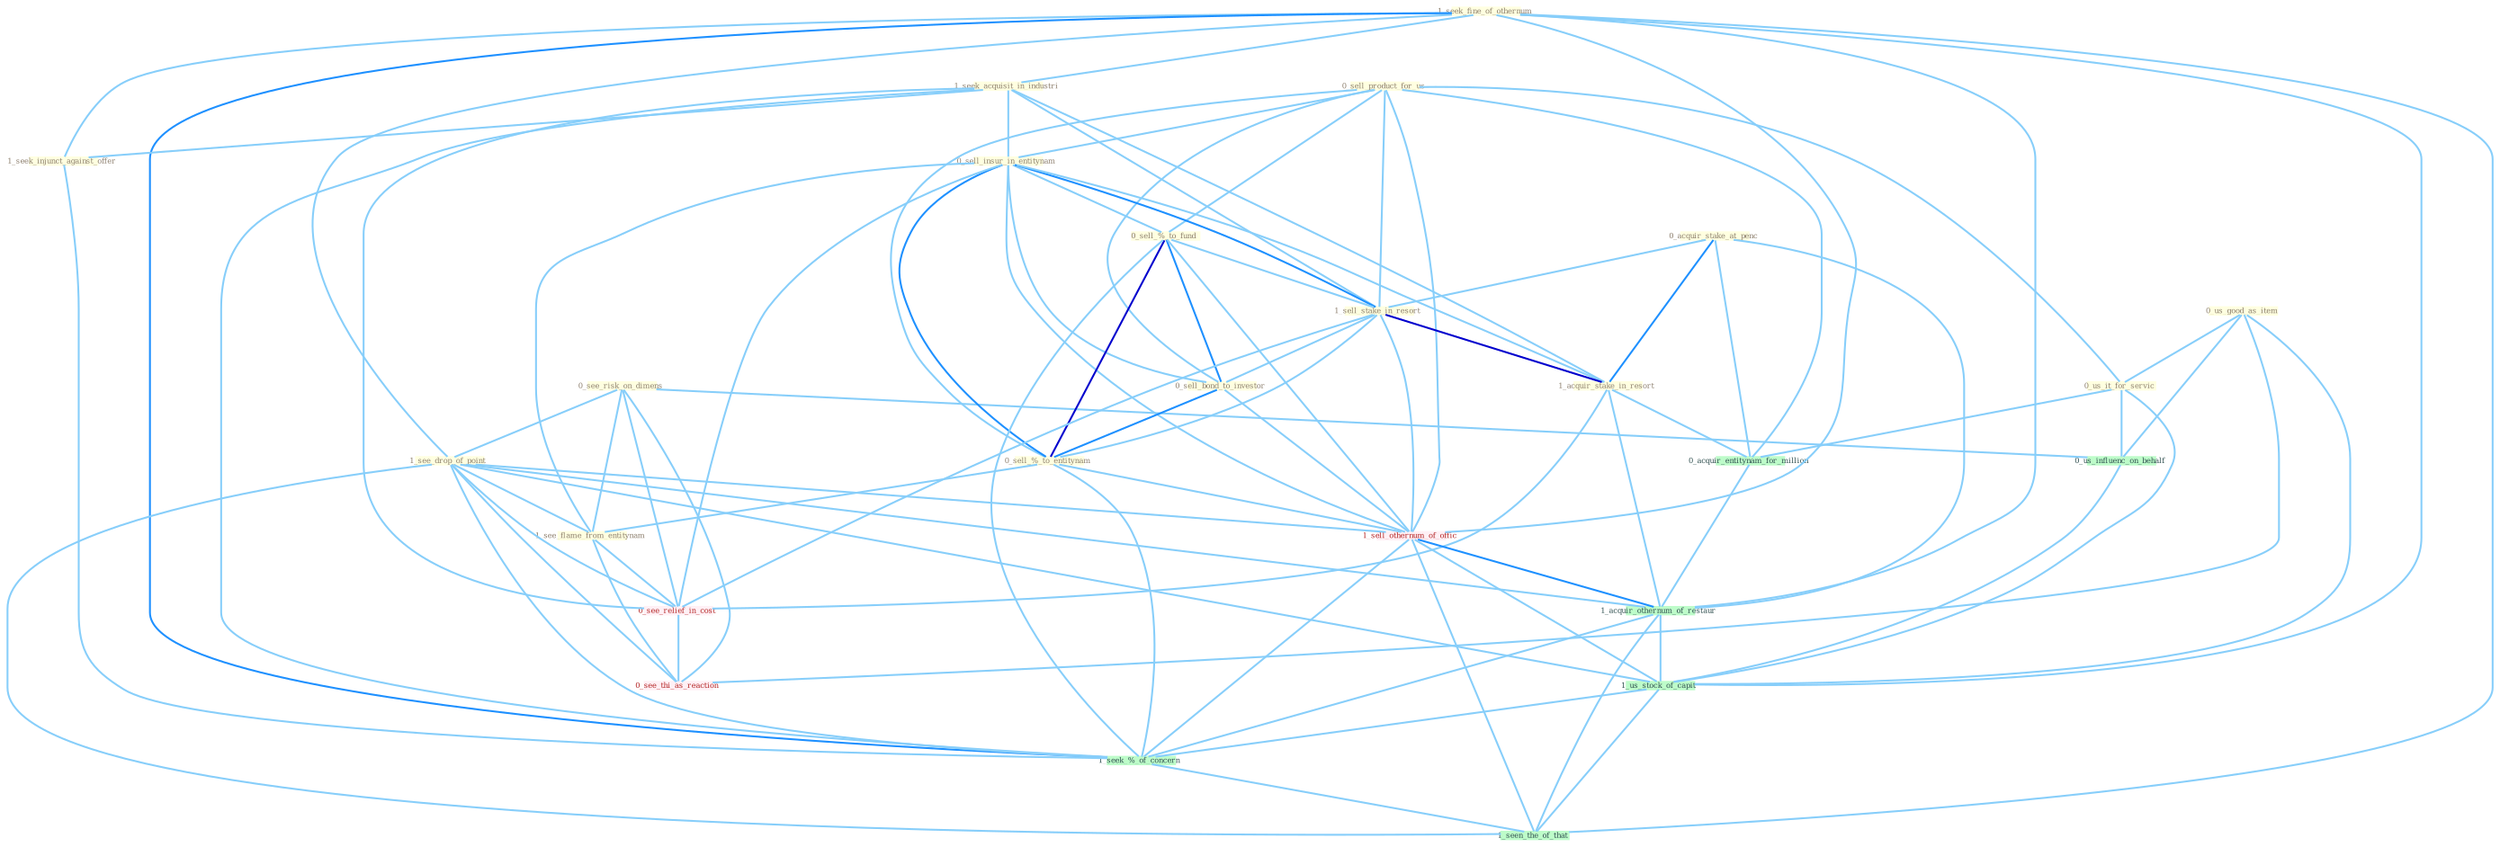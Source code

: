 Graph G{ 
    node
    [shape=polygon,style=filled,width=.5,height=.06,color="#BDFCC9",fixedsize=true,fontsize=4,
    fontcolor="#2f4f4f"];
    {node
    [color="#ffffe0", fontcolor="#8b7d6b"] "0_see_risk_on_dimens " "0_sell_product_for_us " "1_seek_fine_of_othernum " "1_seek_acquisit_in_industri " "0_sell_insur_in_entitynam " "0_sell_%_to_fund " "0_acquir_stake_at_penc " "1_sell_stake_in_resort " "1_see_drop_of_point " "0_sell_bond_to_investor " "0_us_good_as_item " "1_seek_injunct_against_offer " "0_us_it_for_servic " "0_sell_%_to_entitynam " "1_acquir_stake_in_resort " "1_see_flame_from_entitynam "}
{node [color="#fff0f5", fontcolor="#b22222"] "1_sell_othernum_of_offic " "0_see_relief_in_cost " "0_see_thi_as_reaction "}
edge [color="#B0E2FF"];

	"0_see_risk_on_dimens " -- "1_see_drop_of_point " [w="1", color="#87cefa" ];
	"0_see_risk_on_dimens " -- "1_see_flame_from_entitynam " [w="1", color="#87cefa" ];
	"0_see_risk_on_dimens " -- "0_us_influenc_on_behalf " [w="1", color="#87cefa" ];
	"0_see_risk_on_dimens " -- "0_see_relief_in_cost " [w="1", color="#87cefa" ];
	"0_see_risk_on_dimens " -- "0_see_thi_as_reaction " [w="1", color="#87cefa" ];
	"0_sell_product_for_us " -- "0_sell_insur_in_entitynam " [w="1", color="#87cefa" ];
	"0_sell_product_for_us " -- "0_sell_%_to_fund " [w="1", color="#87cefa" ];
	"0_sell_product_for_us " -- "1_sell_stake_in_resort " [w="1", color="#87cefa" ];
	"0_sell_product_for_us " -- "0_sell_bond_to_investor " [w="1", color="#87cefa" ];
	"0_sell_product_for_us " -- "0_us_it_for_servic " [w="1", color="#87cefa" ];
	"0_sell_product_for_us " -- "0_sell_%_to_entitynam " [w="1", color="#87cefa" ];
	"0_sell_product_for_us " -- "0_acquir_entitynam_for_million " [w="1", color="#87cefa" ];
	"0_sell_product_for_us " -- "1_sell_othernum_of_offic " [w="1", color="#87cefa" ];
	"1_seek_fine_of_othernum " -- "1_seek_acquisit_in_industri " [w="1", color="#87cefa" ];
	"1_seek_fine_of_othernum " -- "1_see_drop_of_point " [w="1", color="#87cefa" ];
	"1_seek_fine_of_othernum " -- "1_seek_injunct_against_offer " [w="1", color="#87cefa" ];
	"1_seek_fine_of_othernum " -- "1_sell_othernum_of_offic " [w="1", color="#87cefa" ];
	"1_seek_fine_of_othernum " -- "1_acquir_othernum_of_restaur " [w="1", color="#87cefa" ];
	"1_seek_fine_of_othernum " -- "1_us_stock_of_capit " [w="1", color="#87cefa" ];
	"1_seek_fine_of_othernum " -- "1_seek_%_of_concern " [w="2", color="#1e90ff" , len=0.8];
	"1_seek_fine_of_othernum " -- "1_seen_the_of_that " [w="1", color="#87cefa" ];
	"1_seek_acquisit_in_industri " -- "0_sell_insur_in_entitynam " [w="1", color="#87cefa" ];
	"1_seek_acquisit_in_industri " -- "1_sell_stake_in_resort " [w="1", color="#87cefa" ];
	"1_seek_acquisit_in_industri " -- "1_seek_injunct_against_offer " [w="1", color="#87cefa" ];
	"1_seek_acquisit_in_industri " -- "1_acquir_stake_in_resort " [w="1", color="#87cefa" ];
	"1_seek_acquisit_in_industri " -- "0_see_relief_in_cost " [w="1", color="#87cefa" ];
	"1_seek_acquisit_in_industri " -- "1_seek_%_of_concern " [w="1", color="#87cefa" ];
	"0_sell_insur_in_entitynam " -- "0_sell_%_to_fund " [w="1", color="#87cefa" ];
	"0_sell_insur_in_entitynam " -- "1_sell_stake_in_resort " [w="2", color="#1e90ff" , len=0.8];
	"0_sell_insur_in_entitynam " -- "0_sell_bond_to_investor " [w="1", color="#87cefa" ];
	"0_sell_insur_in_entitynam " -- "0_sell_%_to_entitynam " [w="2", color="#1e90ff" , len=0.8];
	"0_sell_insur_in_entitynam " -- "1_acquir_stake_in_resort " [w="1", color="#87cefa" ];
	"0_sell_insur_in_entitynam " -- "1_see_flame_from_entitynam " [w="1", color="#87cefa" ];
	"0_sell_insur_in_entitynam " -- "1_sell_othernum_of_offic " [w="1", color="#87cefa" ];
	"0_sell_insur_in_entitynam " -- "0_see_relief_in_cost " [w="1", color="#87cefa" ];
	"0_sell_%_to_fund " -- "1_sell_stake_in_resort " [w="1", color="#87cefa" ];
	"0_sell_%_to_fund " -- "0_sell_bond_to_investor " [w="2", color="#1e90ff" , len=0.8];
	"0_sell_%_to_fund " -- "0_sell_%_to_entitynam " [w="3", color="#0000cd" , len=0.6];
	"0_sell_%_to_fund " -- "1_sell_othernum_of_offic " [w="1", color="#87cefa" ];
	"0_sell_%_to_fund " -- "1_seek_%_of_concern " [w="1", color="#87cefa" ];
	"0_acquir_stake_at_penc " -- "1_sell_stake_in_resort " [w="1", color="#87cefa" ];
	"0_acquir_stake_at_penc " -- "1_acquir_stake_in_resort " [w="2", color="#1e90ff" , len=0.8];
	"0_acquir_stake_at_penc " -- "0_acquir_entitynam_for_million " [w="1", color="#87cefa" ];
	"0_acquir_stake_at_penc " -- "1_acquir_othernum_of_restaur " [w="1", color="#87cefa" ];
	"1_sell_stake_in_resort " -- "0_sell_bond_to_investor " [w="1", color="#87cefa" ];
	"1_sell_stake_in_resort " -- "0_sell_%_to_entitynam " [w="1", color="#87cefa" ];
	"1_sell_stake_in_resort " -- "1_acquir_stake_in_resort " [w="3", color="#0000cd" , len=0.6];
	"1_sell_stake_in_resort " -- "1_sell_othernum_of_offic " [w="1", color="#87cefa" ];
	"1_sell_stake_in_resort " -- "0_see_relief_in_cost " [w="1", color="#87cefa" ];
	"1_see_drop_of_point " -- "1_see_flame_from_entitynam " [w="1", color="#87cefa" ];
	"1_see_drop_of_point " -- "1_sell_othernum_of_offic " [w="1", color="#87cefa" ];
	"1_see_drop_of_point " -- "0_see_relief_in_cost " [w="1", color="#87cefa" ];
	"1_see_drop_of_point " -- "0_see_thi_as_reaction " [w="1", color="#87cefa" ];
	"1_see_drop_of_point " -- "1_acquir_othernum_of_restaur " [w="1", color="#87cefa" ];
	"1_see_drop_of_point " -- "1_us_stock_of_capit " [w="1", color="#87cefa" ];
	"1_see_drop_of_point " -- "1_seek_%_of_concern " [w="1", color="#87cefa" ];
	"1_see_drop_of_point " -- "1_seen_the_of_that " [w="1", color="#87cefa" ];
	"0_sell_bond_to_investor " -- "0_sell_%_to_entitynam " [w="2", color="#1e90ff" , len=0.8];
	"0_sell_bond_to_investor " -- "1_sell_othernum_of_offic " [w="1", color="#87cefa" ];
	"0_us_good_as_item " -- "0_us_it_for_servic " [w="1", color="#87cefa" ];
	"0_us_good_as_item " -- "0_us_influenc_on_behalf " [w="1", color="#87cefa" ];
	"0_us_good_as_item " -- "0_see_thi_as_reaction " [w="1", color="#87cefa" ];
	"0_us_good_as_item " -- "1_us_stock_of_capit " [w="1", color="#87cefa" ];
	"1_seek_injunct_against_offer " -- "1_seek_%_of_concern " [w="1", color="#87cefa" ];
	"0_us_it_for_servic " -- "0_acquir_entitynam_for_million " [w="1", color="#87cefa" ];
	"0_us_it_for_servic " -- "0_us_influenc_on_behalf " [w="1", color="#87cefa" ];
	"0_us_it_for_servic " -- "1_us_stock_of_capit " [w="1", color="#87cefa" ];
	"0_sell_%_to_entitynam " -- "1_see_flame_from_entitynam " [w="1", color="#87cefa" ];
	"0_sell_%_to_entitynam " -- "1_sell_othernum_of_offic " [w="1", color="#87cefa" ];
	"0_sell_%_to_entitynam " -- "1_seek_%_of_concern " [w="1", color="#87cefa" ];
	"1_acquir_stake_in_resort " -- "0_acquir_entitynam_for_million " [w="1", color="#87cefa" ];
	"1_acquir_stake_in_resort " -- "0_see_relief_in_cost " [w="1", color="#87cefa" ];
	"1_acquir_stake_in_resort " -- "1_acquir_othernum_of_restaur " [w="1", color="#87cefa" ];
	"1_see_flame_from_entitynam " -- "0_see_relief_in_cost " [w="1", color="#87cefa" ];
	"1_see_flame_from_entitynam " -- "0_see_thi_as_reaction " [w="1", color="#87cefa" ];
	"0_acquir_entitynam_for_million " -- "1_acquir_othernum_of_restaur " [w="1", color="#87cefa" ];
	"1_sell_othernum_of_offic " -- "1_acquir_othernum_of_restaur " [w="2", color="#1e90ff" , len=0.8];
	"1_sell_othernum_of_offic " -- "1_us_stock_of_capit " [w="1", color="#87cefa" ];
	"1_sell_othernum_of_offic " -- "1_seek_%_of_concern " [w="1", color="#87cefa" ];
	"1_sell_othernum_of_offic " -- "1_seen_the_of_that " [w="1", color="#87cefa" ];
	"0_us_influenc_on_behalf " -- "1_us_stock_of_capit " [w="1", color="#87cefa" ];
	"0_see_relief_in_cost " -- "0_see_thi_as_reaction " [w="1", color="#87cefa" ];
	"1_acquir_othernum_of_restaur " -- "1_us_stock_of_capit " [w="1", color="#87cefa" ];
	"1_acquir_othernum_of_restaur " -- "1_seek_%_of_concern " [w="1", color="#87cefa" ];
	"1_acquir_othernum_of_restaur " -- "1_seen_the_of_that " [w="1", color="#87cefa" ];
	"1_us_stock_of_capit " -- "1_seek_%_of_concern " [w="1", color="#87cefa" ];
	"1_us_stock_of_capit " -- "1_seen_the_of_that " [w="1", color="#87cefa" ];
	"1_seek_%_of_concern " -- "1_seen_the_of_that " [w="1", color="#87cefa" ];
}